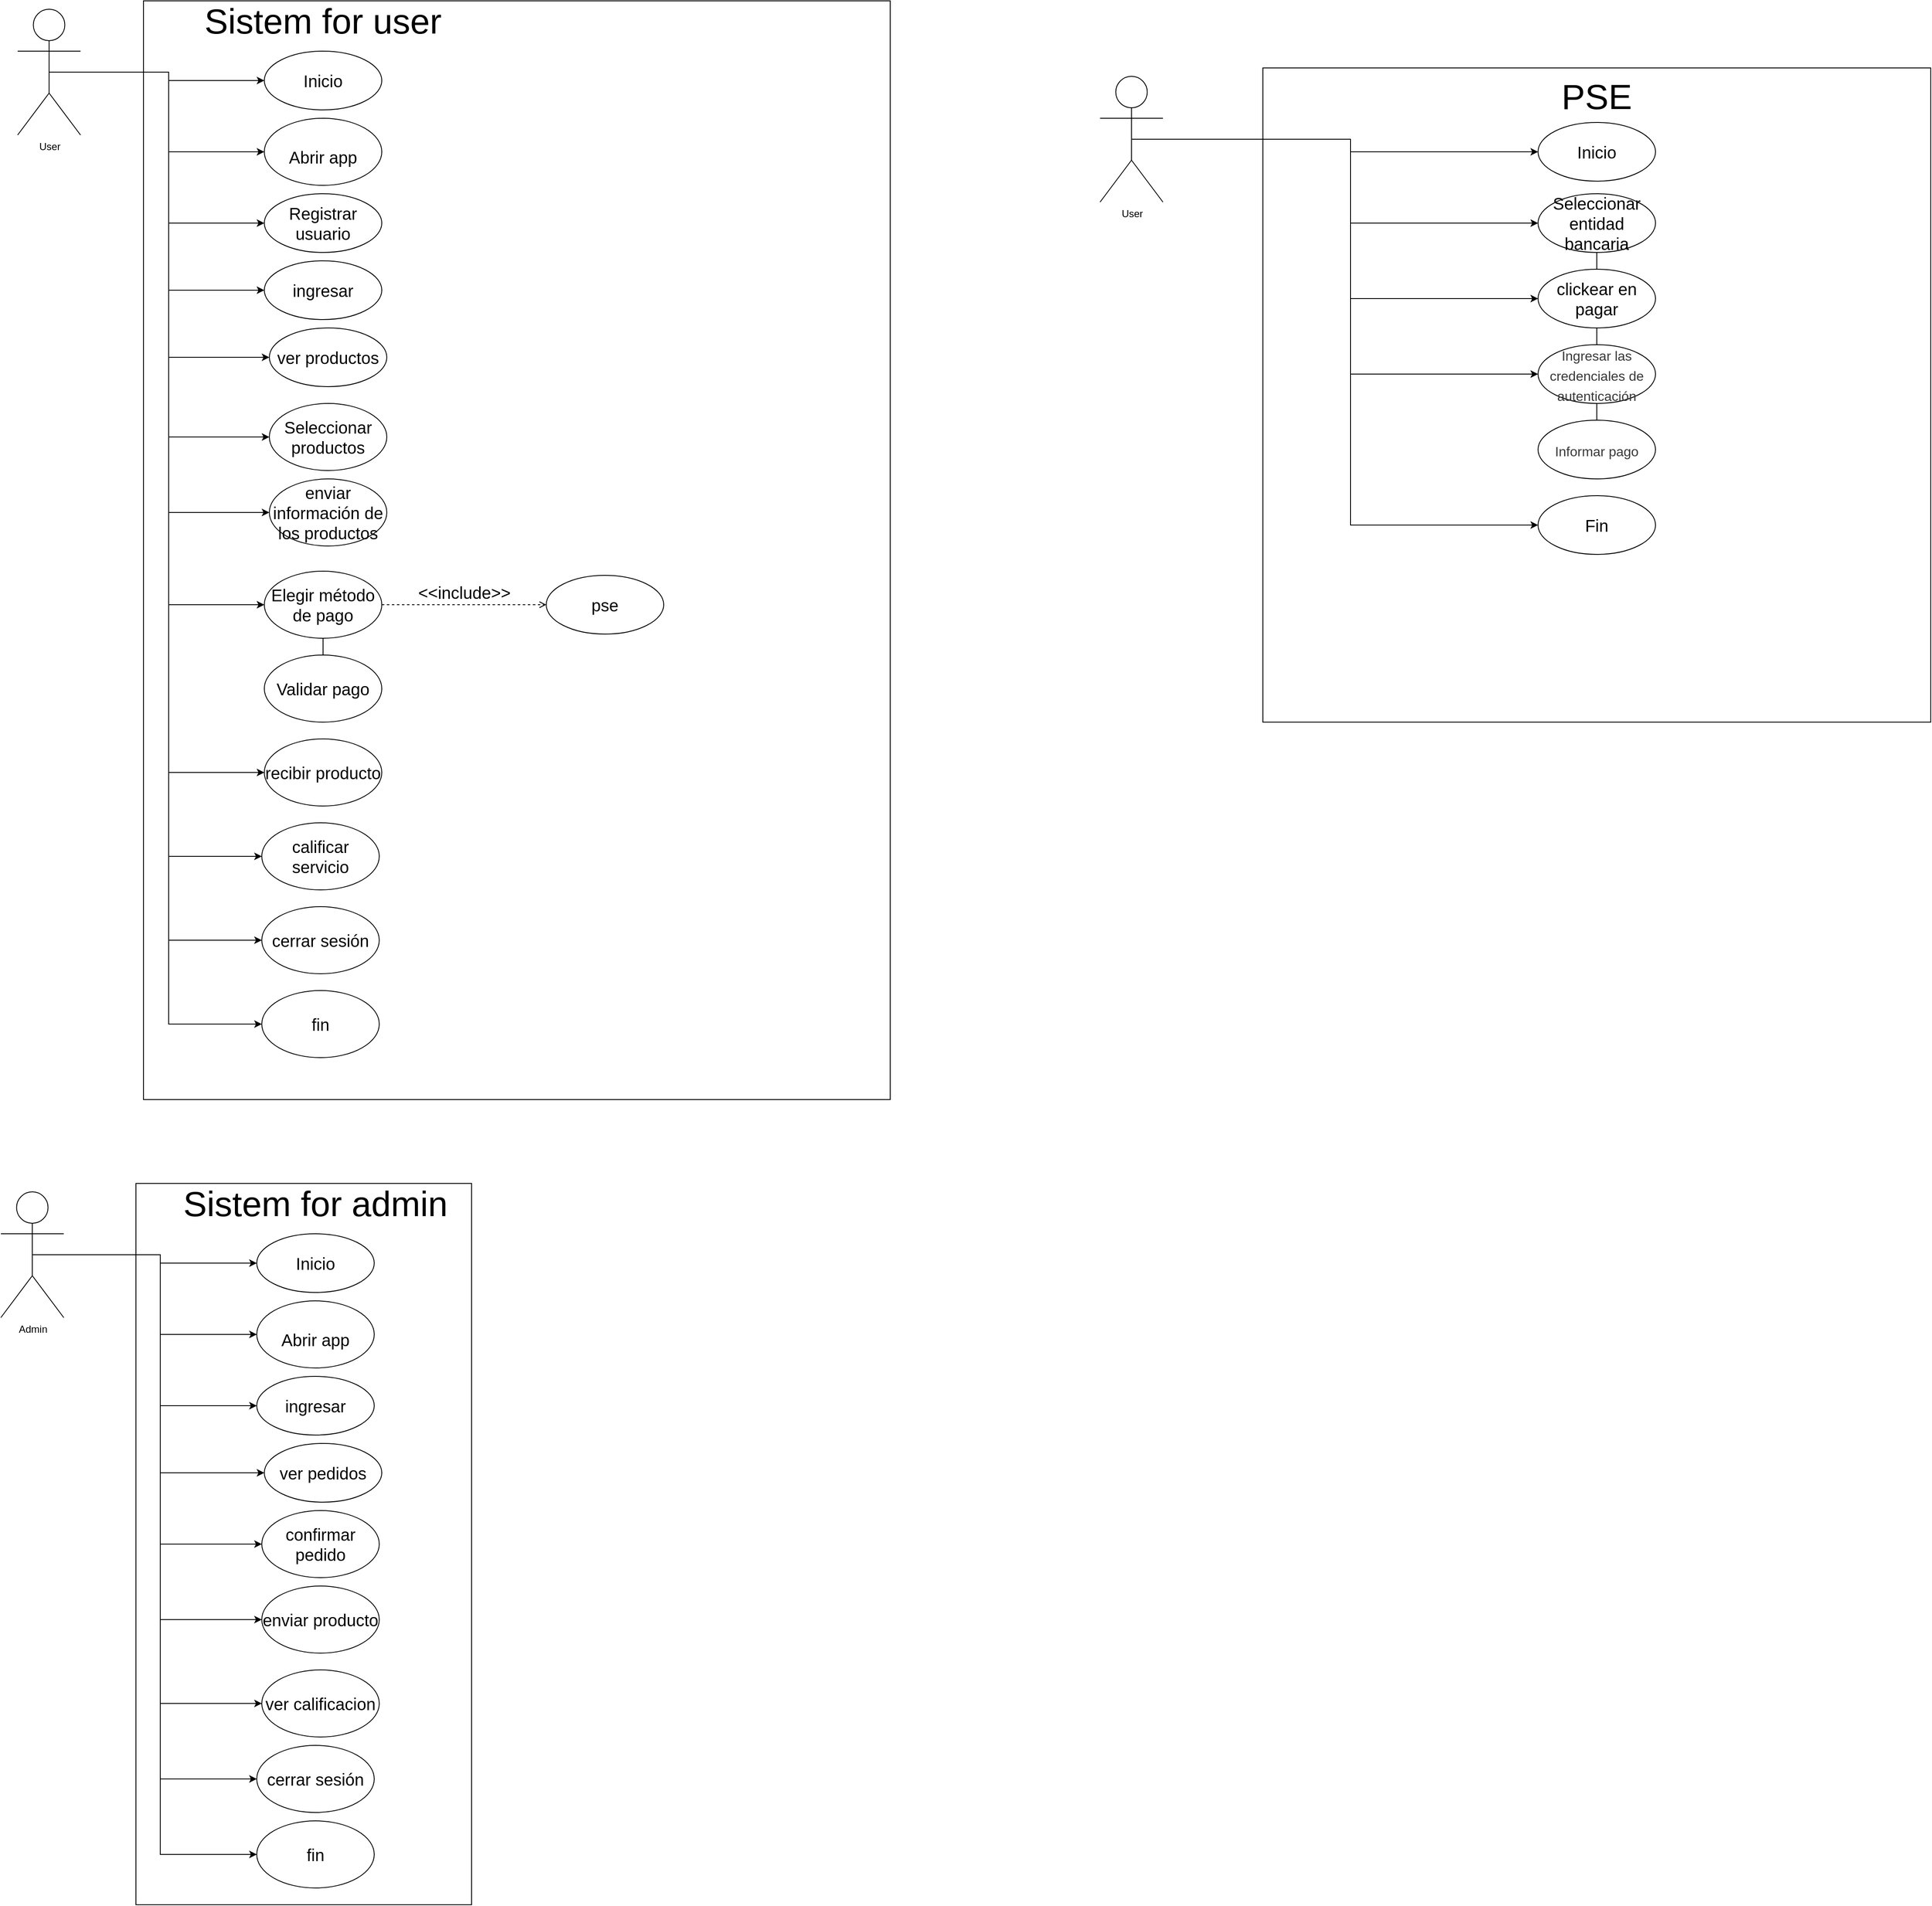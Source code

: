 <mxfile version="20.2.6" type="device"><diagram id="_E8sTGVdtTM9RaVqBMQ5" name="Página-1"><mxGraphModel dx="868" dy="464" grid="1" gridSize="10" guides="1" tooltips="1" connect="1" arrows="1" fold="1" page="1" pageScale="1" pageWidth="827" pageHeight="1169" math="0" shadow="0"><root><mxCell id="0"/><mxCell id="1" parent="0"/><mxCell id="Bgn3xDfmbCvF86SMiSTX-136" value="" style="rounded=0;whiteSpace=wrap;html=1;fontSize=20;" parent="1" vertex="1"><mxGeometry x="1534" y="120" width="796" height="780" as="geometry"/></mxCell><mxCell id="Bgn3xDfmbCvF86SMiSTX-25" value="" style="rounded=0;whiteSpace=wrap;html=1;" parent="1" vertex="1"><mxGeometry x="191" y="1450" width="400" height="860" as="geometry"/></mxCell><mxCell id="Bgn3xDfmbCvF86SMiSTX-66" style="edgeStyle=orthogonalEdgeStyle;rounded=0;orthogonalLoop=1;jettySize=auto;html=1;exitX=0.5;exitY=0.5;exitDx=0;exitDy=0;exitPerimeter=0;fontSize=20;endArrow=classic;endFill=1;" parent="1" source="Bgn3xDfmbCvF86SMiSTX-1" target="Bgn3xDfmbCvF86SMiSTX-27" edge="1"><mxGeometry relative="1" as="geometry"/></mxCell><mxCell id="Bgn3xDfmbCvF86SMiSTX-67" style="edgeStyle=orthogonalEdgeStyle;rounded=0;orthogonalLoop=1;jettySize=auto;html=1;exitX=0.5;exitY=0.5;exitDx=0;exitDy=0;exitPerimeter=0;fontSize=20;endArrow=classic;endFill=1;" parent="1" source="Bgn3xDfmbCvF86SMiSTX-1" target="Bgn3xDfmbCvF86SMiSTX-28" edge="1"><mxGeometry relative="1" as="geometry"/></mxCell><mxCell id="Bgn3xDfmbCvF86SMiSTX-69" style="edgeStyle=orthogonalEdgeStyle;rounded=0;orthogonalLoop=1;jettySize=auto;html=1;exitX=0.5;exitY=0.5;exitDx=0;exitDy=0;exitPerimeter=0;entryX=0;entryY=0.5;entryDx=0;entryDy=0;fontSize=20;endArrow=classic;endFill=1;" parent="1" source="Bgn3xDfmbCvF86SMiSTX-1" target="Bgn3xDfmbCvF86SMiSTX-30" edge="1"><mxGeometry relative="1" as="geometry"/></mxCell><mxCell id="Bgn3xDfmbCvF86SMiSTX-73" style="edgeStyle=orthogonalEdgeStyle;rounded=0;orthogonalLoop=1;jettySize=auto;html=1;exitX=0.5;exitY=0.5;exitDx=0;exitDy=0;exitPerimeter=0;entryX=0;entryY=0.5;entryDx=0;entryDy=0;fontSize=20;endArrow=classic;endFill=1;" parent="1" source="Bgn3xDfmbCvF86SMiSTX-1" target="Bgn3xDfmbCvF86SMiSTX-34" edge="1"><mxGeometry relative="1" as="geometry"><Array as="points"><mxPoint x="220" y="1535"/><mxPoint x="220" y="2070"/></Array></mxGeometry></mxCell><mxCell id="Bgn3xDfmbCvF86SMiSTX-74" style="edgeStyle=orthogonalEdgeStyle;rounded=0;orthogonalLoop=1;jettySize=auto;html=1;exitX=0.5;exitY=0.5;exitDx=0;exitDy=0;exitPerimeter=0;entryX=0;entryY=0.5;entryDx=0;entryDy=0;fontSize=20;endArrow=classic;endFill=1;" parent="1" source="Bgn3xDfmbCvF86SMiSTX-1" target="Bgn3xDfmbCvF86SMiSTX-37" edge="1"><mxGeometry relative="1" as="geometry"/></mxCell><mxCell id="Bgn3xDfmbCvF86SMiSTX-75" style="edgeStyle=orthogonalEdgeStyle;rounded=0;orthogonalLoop=1;jettySize=auto;html=1;exitX=0.5;exitY=0.5;exitDx=0;exitDy=0;exitPerimeter=0;entryX=0;entryY=0.5;entryDx=0;entryDy=0;fontSize=20;endArrow=classic;endFill=1;" parent="1" source="Bgn3xDfmbCvF86SMiSTX-1" target="Bgn3xDfmbCvF86SMiSTX-38" edge="1"><mxGeometry relative="1" as="geometry"/></mxCell><mxCell id="Bgn3xDfmbCvF86SMiSTX-76" style="edgeStyle=orthogonalEdgeStyle;rounded=0;orthogonalLoop=1;jettySize=auto;html=1;exitX=0.5;exitY=0.5;exitDx=0;exitDy=0;exitPerimeter=0;entryX=0;entryY=0.5;entryDx=0;entryDy=0;fontSize=20;endArrow=classic;endFill=1;" parent="1" source="Bgn3xDfmbCvF86SMiSTX-1" target="Bgn3xDfmbCvF86SMiSTX-31" edge="1"><mxGeometry relative="1" as="geometry"><Array as="points"><mxPoint x="220" y="1535"/><mxPoint x="220" y="1795"/></Array></mxGeometry></mxCell><mxCell id="Bgn3xDfmbCvF86SMiSTX-77" style="edgeStyle=orthogonalEdgeStyle;rounded=0;orthogonalLoop=1;jettySize=auto;html=1;exitX=0.5;exitY=0.5;exitDx=0;exitDy=0;exitPerimeter=0;entryX=0;entryY=0.5;entryDx=0;entryDy=0;fontSize=20;endArrow=classic;endFill=1;" parent="1" source="Bgn3xDfmbCvF86SMiSTX-1" target="Bgn3xDfmbCvF86SMiSTX-32" edge="1"><mxGeometry relative="1" as="geometry"><Array as="points"><mxPoint x="220" y="1535"/><mxPoint x="220" y="1880"/></Array></mxGeometry></mxCell><mxCell id="Bgn3xDfmbCvF86SMiSTX-78" style="edgeStyle=orthogonalEdgeStyle;rounded=0;orthogonalLoop=1;jettySize=auto;html=1;exitX=0.5;exitY=0.5;exitDx=0;exitDy=0;exitPerimeter=0;entryX=0;entryY=0.5;entryDx=0;entryDy=0;fontSize=20;endArrow=classic;endFill=1;" parent="1" source="Bgn3xDfmbCvF86SMiSTX-1" target="Bgn3xDfmbCvF86SMiSTX-33" edge="1"><mxGeometry relative="1" as="geometry"><Array as="points"><mxPoint x="220" y="1535"/><mxPoint x="220" y="1970"/></Array></mxGeometry></mxCell><mxCell id="Bgn3xDfmbCvF86SMiSTX-1" value="Admin" style="shape=umlActor;verticalLabelPosition=bottom;verticalAlign=top;html=1;outlineConnect=0;" parent="1" vertex="1"><mxGeometry x="30" y="1460" width="75" height="150" as="geometry"/></mxCell><mxCell id="Bgn3xDfmbCvF86SMiSTX-2" value="" style="rounded=0;whiteSpace=wrap;html=1;" parent="1" vertex="1"><mxGeometry x="200" y="40" width="890" height="1310" as="geometry"/></mxCell><mxCell id="Bgn3xDfmbCvF86SMiSTX-4" value="Sistem for user" style="text;html=1;strokeColor=none;fillColor=none;align=center;verticalAlign=middle;whiteSpace=wrap;rounded=0;fontSize=42;" parent="1" vertex="1"><mxGeometry x="254" y="50" width="320" height="30" as="geometry"/></mxCell><mxCell id="Bgn3xDfmbCvF86SMiSTX-5" value="Inicio" style="ellipse;whiteSpace=wrap;html=1;fontSize=20;" parent="1" vertex="1"><mxGeometry x="344" y="100" width="140" height="70" as="geometry"/></mxCell><mxCell id="Bgn3xDfmbCvF86SMiSTX-8" value="&lt;font style=&quot;font-size: 20px;&quot;&gt;Abrir app&lt;/font&gt;" style="ellipse;whiteSpace=wrap;html=1;fontSize=42;" parent="1" vertex="1"><mxGeometry x="344" y="180" width="140" height="80" as="geometry"/></mxCell><mxCell id="Bgn3xDfmbCvF86SMiSTX-9" value="&lt;font style=&quot;font-size: 20px;&quot;&gt;Registrar usuario&lt;/font&gt;" style="ellipse;whiteSpace=wrap;html=1;fontSize=20;" parent="1" vertex="1"><mxGeometry x="344" y="270" width="140" height="70" as="geometry"/></mxCell><mxCell id="Bgn3xDfmbCvF86SMiSTX-10" value="ingresar" style="ellipse;whiteSpace=wrap;html=1;fontSize=20;" parent="1" vertex="1"><mxGeometry x="344" y="350" width="140" height="70" as="geometry"/></mxCell><mxCell id="Bgn3xDfmbCvF86SMiSTX-11" value="ver productos" style="ellipse;whiteSpace=wrap;html=1;fontSize=20;" parent="1" vertex="1"><mxGeometry x="350" y="430" width="140" height="70" as="geometry"/></mxCell><mxCell id="Bgn3xDfmbCvF86SMiSTX-12" value="&lt;span style=&quot;font-size: 20px;&quot;&gt;Seleccionar productos&lt;/span&gt;" style="ellipse;whiteSpace=wrap;html=1;fontSize=20;" parent="1" vertex="1"><mxGeometry x="350" y="520" width="140" height="80" as="geometry"/></mxCell><mxCell id="Bgn3xDfmbCvF86SMiSTX-13" value="&lt;font style=&quot;font-size: 20px;&quot;&gt;enviar información de los productos&lt;/font&gt;" style="ellipse;whiteSpace=wrap;html=1;fontSize=20;" parent="1" vertex="1"><mxGeometry x="350" y="610" width="140" height="80" as="geometry"/></mxCell><mxCell id="Bgn3xDfmbCvF86SMiSTX-57" style="edgeStyle=orthogonalEdgeStyle;rounded=0;orthogonalLoop=1;jettySize=auto;html=1;exitX=0.5;exitY=1;exitDx=0;exitDy=0;entryX=0.5;entryY=0;entryDx=0;entryDy=0;fontSize=20;endArrow=none;endFill=0;" parent="1" source="Bgn3xDfmbCvF86SMiSTX-20" target="Bgn3xDfmbCvF86SMiSTX-52" edge="1"><mxGeometry relative="1" as="geometry"/></mxCell><mxCell id="Bgn3xDfmbCvF86SMiSTX-20" value="&lt;font style=&quot;font-size: 20px;&quot;&gt;Elegir método de pago&lt;/font&gt;" style="ellipse;whiteSpace=wrap;html=1;fontSize=20;" parent="1" vertex="1"><mxGeometry x="344" y="720" width="140" height="80" as="geometry"/></mxCell><mxCell id="Bgn3xDfmbCvF86SMiSTX-21" value="&lt;font style=&quot;font-size: 20px;&quot;&gt;recibir producto&lt;br&gt;&lt;/font&gt;" style="ellipse;whiteSpace=wrap;html=1;fontSize=20;" parent="1" vertex="1"><mxGeometry x="344" y="920" width="140" height="80" as="geometry"/></mxCell><mxCell id="Bgn3xDfmbCvF86SMiSTX-22" value="&lt;font style=&quot;font-size: 20px;&quot;&gt;calificar servicio&lt;/font&gt;" style="ellipse;whiteSpace=wrap;html=1;fontSize=20;" parent="1" vertex="1"><mxGeometry x="341" y="1020" width="140" height="80" as="geometry"/></mxCell><mxCell id="Bgn3xDfmbCvF86SMiSTX-23" value="cerrar sesión" style="ellipse;whiteSpace=wrap;html=1;fontSize=20;" parent="1" vertex="1"><mxGeometry x="341" y="1120" width="140" height="80" as="geometry"/></mxCell><mxCell id="Bgn3xDfmbCvF86SMiSTX-24" value="fin" style="ellipse;whiteSpace=wrap;html=1;fontSize=20;" parent="1" vertex="1"><mxGeometry x="341" y="1220" width="140" height="80" as="geometry"/></mxCell><mxCell id="Bgn3xDfmbCvF86SMiSTX-26" value="Sistem for admin" style="text;html=1;strokeColor=none;fillColor=none;align=center;verticalAlign=middle;whiteSpace=wrap;rounded=0;fontSize=42;" parent="1" vertex="1"><mxGeometry x="245" y="1460" width="320" height="30" as="geometry"/></mxCell><mxCell id="Bgn3xDfmbCvF86SMiSTX-27" value="Inicio" style="ellipse;whiteSpace=wrap;html=1;fontSize=20;" parent="1" vertex="1"><mxGeometry x="335" y="1510" width="140" height="70" as="geometry"/></mxCell><mxCell id="Bgn3xDfmbCvF86SMiSTX-28" value="&lt;font style=&quot;font-size: 20px;&quot;&gt;Abrir app&lt;/font&gt;" style="ellipse;whiteSpace=wrap;html=1;fontSize=42;" parent="1" vertex="1"><mxGeometry x="335" y="1590" width="140" height="80" as="geometry"/></mxCell><mxCell id="Bgn3xDfmbCvF86SMiSTX-30" value="ingresar" style="ellipse;whiteSpace=wrap;html=1;fontSize=20;" parent="1" vertex="1"><mxGeometry x="335" y="1680" width="140" height="70" as="geometry"/></mxCell><mxCell id="Bgn3xDfmbCvF86SMiSTX-31" value="ver pedidos" style="ellipse;whiteSpace=wrap;html=1;fontSize=20;" parent="1" vertex="1"><mxGeometry x="344" y="1760" width="140" height="70" as="geometry"/></mxCell><mxCell id="Bgn3xDfmbCvF86SMiSTX-32" value="&lt;span style=&quot;font-size: 20px;&quot;&gt;confirmar pedido&lt;/span&gt;" style="ellipse;whiteSpace=wrap;html=1;fontSize=20;" parent="1" vertex="1"><mxGeometry x="341" y="1840" width="140" height="80" as="geometry"/></mxCell><mxCell id="Bgn3xDfmbCvF86SMiSTX-33" value="enviar producto" style="ellipse;whiteSpace=wrap;html=1;fontSize=20;" parent="1" vertex="1"><mxGeometry x="341" y="1930" width="140" height="80" as="geometry"/></mxCell><mxCell id="Bgn3xDfmbCvF86SMiSTX-34" value="&lt;font style=&quot;font-size: 20px;&quot;&gt;ver calificacion&lt;/font&gt;" style="ellipse;whiteSpace=wrap;html=1;fontSize=20;" parent="1" vertex="1"><mxGeometry x="341" y="2030" width="140" height="80" as="geometry"/></mxCell><mxCell id="Bgn3xDfmbCvF86SMiSTX-37" value="cerrar sesión" style="ellipse;whiteSpace=wrap;html=1;fontSize=20;" parent="1" vertex="1"><mxGeometry x="335" y="2120" width="140" height="80" as="geometry"/></mxCell><mxCell id="Bgn3xDfmbCvF86SMiSTX-38" value="fin" style="ellipse;whiteSpace=wrap;html=1;fontSize=20;" parent="1" vertex="1"><mxGeometry x="335" y="2210" width="140" height="80" as="geometry"/></mxCell><mxCell id="Bgn3xDfmbCvF86SMiSTX-49" style="edgeStyle=orthogonalEdgeStyle;rounded=0;orthogonalLoop=1;jettySize=auto;html=1;exitX=0.5;exitY=0.5;exitDx=0;exitDy=0;exitPerimeter=0;entryX=0;entryY=0.5;entryDx=0;entryDy=0;fontSize=20;" parent="1" source="Bgn3xDfmbCvF86SMiSTX-39" target="Bgn3xDfmbCvF86SMiSTX-5" edge="1"><mxGeometry relative="1" as="geometry"><Array as="points"><mxPoint x="230" y="125"/><mxPoint x="230" y="135"/></Array></mxGeometry></mxCell><mxCell id="Bgn3xDfmbCvF86SMiSTX-50" style="edgeStyle=orthogonalEdgeStyle;rounded=0;orthogonalLoop=1;jettySize=auto;html=1;exitX=0.5;exitY=0.5;exitDx=0;exitDy=0;exitPerimeter=0;fontSize=20;" parent="1" source="Bgn3xDfmbCvF86SMiSTX-39" target="Bgn3xDfmbCvF86SMiSTX-8" edge="1"><mxGeometry relative="1" as="geometry"><Array as="points"><mxPoint x="230" y="125"/><mxPoint x="230" y="220"/></Array></mxGeometry></mxCell><mxCell id="Bgn3xDfmbCvF86SMiSTX-51" style="edgeStyle=orthogonalEdgeStyle;rounded=0;orthogonalLoop=1;jettySize=auto;html=1;exitX=0.5;exitY=0.5;exitDx=0;exitDy=0;exitPerimeter=0;entryX=0;entryY=0.5;entryDx=0;entryDy=0;fontSize=20;" parent="1" source="Bgn3xDfmbCvF86SMiSTX-39" target="Bgn3xDfmbCvF86SMiSTX-9" edge="1"><mxGeometry relative="1" as="geometry"><Array as="points"><mxPoint x="230" y="125"/><mxPoint x="230" y="305"/></Array></mxGeometry></mxCell><mxCell id="Bgn3xDfmbCvF86SMiSTX-55" style="edgeStyle=orthogonalEdgeStyle;rounded=0;orthogonalLoop=1;jettySize=auto;html=1;exitX=0.5;exitY=0.5;exitDx=0;exitDy=0;exitPerimeter=0;entryX=0;entryY=0.5;entryDx=0;entryDy=0;fontSize=20;" parent="1" source="Bgn3xDfmbCvF86SMiSTX-39" target="Bgn3xDfmbCvF86SMiSTX-10" edge="1"><mxGeometry relative="1" as="geometry"><Array as="points"><mxPoint x="230" y="125"/><mxPoint x="230" y="385"/></Array></mxGeometry></mxCell><mxCell id="Bgn3xDfmbCvF86SMiSTX-56" style="edgeStyle=orthogonalEdgeStyle;rounded=0;orthogonalLoop=1;jettySize=auto;html=1;exitX=0.5;exitY=0.5;exitDx=0;exitDy=0;exitPerimeter=0;entryX=0;entryY=0.5;entryDx=0;entryDy=0;fontSize=20;" parent="1" source="Bgn3xDfmbCvF86SMiSTX-39" target="Bgn3xDfmbCvF86SMiSTX-11" edge="1"><mxGeometry relative="1" as="geometry"><Array as="points"><mxPoint x="230" y="125"/><mxPoint x="230" y="465"/></Array></mxGeometry></mxCell><mxCell id="Bgn3xDfmbCvF86SMiSTX-58" style="edgeStyle=orthogonalEdgeStyle;rounded=0;orthogonalLoop=1;jettySize=auto;html=1;exitX=0.5;exitY=0.5;exitDx=0;exitDy=0;exitPerimeter=0;entryX=0;entryY=0.5;entryDx=0;entryDy=0;fontSize=20;endArrow=classic;endFill=1;" parent="1" source="Bgn3xDfmbCvF86SMiSTX-39" target="Bgn3xDfmbCvF86SMiSTX-12" edge="1"><mxGeometry relative="1" as="geometry"><Array as="points"><mxPoint x="230" y="125"/><mxPoint x="230" y="560"/></Array></mxGeometry></mxCell><mxCell id="Bgn3xDfmbCvF86SMiSTX-59" style="edgeStyle=orthogonalEdgeStyle;rounded=0;orthogonalLoop=1;jettySize=auto;html=1;exitX=0.5;exitY=0.5;exitDx=0;exitDy=0;exitPerimeter=0;entryX=0;entryY=0.5;entryDx=0;entryDy=0;fontSize=20;endArrow=classic;endFill=1;" parent="1" source="Bgn3xDfmbCvF86SMiSTX-39" target="Bgn3xDfmbCvF86SMiSTX-13" edge="1"><mxGeometry relative="1" as="geometry"><Array as="points"><mxPoint x="230" y="125"/><mxPoint x="230" y="650"/></Array></mxGeometry></mxCell><mxCell id="Bgn3xDfmbCvF86SMiSTX-60" style="edgeStyle=orthogonalEdgeStyle;rounded=0;orthogonalLoop=1;jettySize=auto;html=1;exitX=0.5;exitY=0.5;exitDx=0;exitDy=0;exitPerimeter=0;entryX=0;entryY=0.5;entryDx=0;entryDy=0;fontSize=20;endArrow=classic;endFill=1;" parent="1" source="Bgn3xDfmbCvF86SMiSTX-39" target="Bgn3xDfmbCvF86SMiSTX-20" edge="1"><mxGeometry relative="1" as="geometry"><Array as="points"><mxPoint x="230" y="125"/><mxPoint x="230" y="760"/></Array></mxGeometry></mxCell><mxCell id="Bgn3xDfmbCvF86SMiSTX-61" style="edgeStyle=orthogonalEdgeStyle;rounded=0;orthogonalLoop=1;jettySize=auto;html=1;exitX=0.5;exitY=0.5;exitDx=0;exitDy=0;exitPerimeter=0;entryX=0;entryY=0.5;entryDx=0;entryDy=0;fontSize=20;endArrow=classic;endFill=1;" parent="1" source="Bgn3xDfmbCvF86SMiSTX-39" target="Bgn3xDfmbCvF86SMiSTX-21" edge="1"><mxGeometry relative="1" as="geometry"><Array as="points"><mxPoint x="230" y="125"/><mxPoint x="230" y="960"/></Array></mxGeometry></mxCell><mxCell id="Bgn3xDfmbCvF86SMiSTX-62" style="edgeStyle=orthogonalEdgeStyle;rounded=0;orthogonalLoop=1;jettySize=auto;html=1;exitX=0.5;exitY=0.5;exitDx=0;exitDy=0;exitPerimeter=0;entryX=0;entryY=0.5;entryDx=0;entryDy=0;fontSize=20;endArrow=classic;endFill=1;" parent="1" source="Bgn3xDfmbCvF86SMiSTX-39" target="Bgn3xDfmbCvF86SMiSTX-22" edge="1"><mxGeometry relative="1" as="geometry"><Array as="points"><mxPoint x="230" y="125"/><mxPoint x="230" y="1060"/></Array></mxGeometry></mxCell><mxCell id="Bgn3xDfmbCvF86SMiSTX-63" style="edgeStyle=orthogonalEdgeStyle;rounded=0;orthogonalLoop=1;jettySize=auto;html=1;exitX=0.5;exitY=0.5;exitDx=0;exitDy=0;exitPerimeter=0;entryX=0;entryY=0.5;entryDx=0;entryDy=0;fontSize=20;endArrow=classic;endFill=1;" parent="1" source="Bgn3xDfmbCvF86SMiSTX-39" target="Bgn3xDfmbCvF86SMiSTX-23" edge="1"><mxGeometry relative="1" as="geometry"><Array as="points"><mxPoint x="230" y="125"/><mxPoint x="230" y="1160"/></Array></mxGeometry></mxCell><mxCell id="Bgn3xDfmbCvF86SMiSTX-64" style="edgeStyle=orthogonalEdgeStyle;rounded=0;orthogonalLoop=1;jettySize=auto;html=1;exitX=0.5;exitY=0.5;exitDx=0;exitDy=0;exitPerimeter=0;entryX=0;entryY=0.5;entryDx=0;entryDy=0;fontSize=20;endArrow=classic;endFill=1;" parent="1" source="Bgn3xDfmbCvF86SMiSTX-39" target="Bgn3xDfmbCvF86SMiSTX-24" edge="1"><mxGeometry relative="1" as="geometry"><Array as="points"><mxPoint x="230" y="125"/><mxPoint x="230" y="1260"/></Array></mxGeometry></mxCell><mxCell id="Bgn3xDfmbCvF86SMiSTX-39" value="User" style="shape=umlActor;verticalLabelPosition=bottom;verticalAlign=top;html=1;outlineConnect=0;" parent="1" vertex="1"><mxGeometry x="50" y="50" width="75" height="150" as="geometry"/></mxCell><mxCell id="Bgn3xDfmbCvF86SMiSTX-52" value="&lt;font style=&quot;font-size: 20px;&quot;&gt;Validar pago&lt;br&gt;&lt;/font&gt;" style="ellipse;whiteSpace=wrap;html=1;fontSize=20;" parent="1" vertex="1"><mxGeometry x="344" y="820" width="140" height="80" as="geometry"/></mxCell><mxCell id="Bgn3xDfmbCvF86SMiSTX-130" value="&amp;lt;&amp;lt;include&amp;gt;&amp;gt;" style="html=1;verticalAlign=bottom;labelBackgroundColor=none;endArrow=open;endFill=0;dashed=1;rounded=0;fontSize=20;exitX=1;exitY=0.5;exitDx=0;exitDy=0;entryX=0;entryY=0.5;entryDx=0;entryDy=0;" parent="1" source="Bgn3xDfmbCvF86SMiSTX-20" target="Bgn3xDfmbCvF86SMiSTX-131" edge="1"><mxGeometry width="160" relative="1" as="geometry"><mxPoint x="1430" y="850" as="sourcePoint"/><mxPoint x="610" y="760" as="targetPoint"/></mxGeometry></mxCell><mxCell id="Bgn3xDfmbCvF86SMiSTX-131" value="pse&lt;br&gt;" style="ellipse;whiteSpace=wrap;html=1;fontSize=20;" parent="1" vertex="1"><mxGeometry x="680" y="725" width="140" height="70" as="geometry"/></mxCell><mxCell id="MKNmDF5UiueHZoXbXNse-9" style="edgeStyle=orthogonalEdgeStyle;rounded=0;orthogonalLoop=1;jettySize=auto;html=1;exitX=0.5;exitY=0.5;exitDx=0;exitDy=0;exitPerimeter=0;entryX=0;entryY=0.5;entryDx=0;entryDy=0;" edge="1" parent="1" source="Bgn3xDfmbCvF86SMiSTX-134" target="MKNmDF5UiueHZoXbXNse-3"><mxGeometry relative="1" as="geometry"/></mxCell><mxCell id="MKNmDF5UiueHZoXbXNse-10" style="edgeStyle=orthogonalEdgeStyle;rounded=0;orthogonalLoop=1;jettySize=auto;html=1;exitX=0.5;exitY=0.5;exitDx=0;exitDy=0;exitPerimeter=0;entryX=0;entryY=0.5;entryDx=0;entryDy=0;" edge="1" parent="1" source="Bgn3xDfmbCvF86SMiSTX-134" target="MKNmDF5UiueHZoXbXNse-4"><mxGeometry relative="1" as="geometry"/></mxCell><mxCell id="MKNmDF5UiueHZoXbXNse-11" style="edgeStyle=orthogonalEdgeStyle;rounded=0;orthogonalLoop=1;jettySize=auto;html=1;exitX=0.5;exitY=0.5;exitDx=0;exitDy=0;exitPerimeter=0;entryX=0;entryY=0.5;entryDx=0;entryDy=0;" edge="1" parent="1" source="Bgn3xDfmbCvF86SMiSTX-134" target="MKNmDF5UiueHZoXbXNse-5"><mxGeometry relative="1" as="geometry"/></mxCell><mxCell id="MKNmDF5UiueHZoXbXNse-12" style="edgeStyle=orthogonalEdgeStyle;rounded=0;orthogonalLoop=1;jettySize=auto;html=1;exitX=0.5;exitY=0.5;exitDx=0;exitDy=0;exitPerimeter=0;entryX=0;entryY=0.5;entryDx=0;entryDy=0;" edge="1" parent="1" source="Bgn3xDfmbCvF86SMiSTX-134" target="MKNmDF5UiueHZoXbXNse-6"><mxGeometry relative="1" as="geometry"/></mxCell><mxCell id="MKNmDF5UiueHZoXbXNse-13" style="edgeStyle=orthogonalEdgeStyle;rounded=0;orthogonalLoop=1;jettySize=auto;html=1;exitX=0.5;exitY=0.5;exitDx=0;exitDy=0;exitPerimeter=0;entryX=0;entryY=0.5;entryDx=0;entryDy=0;" edge="1" parent="1" source="Bgn3xDfmbCvF86SMiSTX-134" target="MKNmDF5UiueHZoXbXNse-8"><mxGeometry relative="1" as="geometry"/></mxCell><mxCell id="Bgn3xDfmbCvF86SMiSTX-134" value="User" style="shape=umlActor;verticalLabelPosition=bottom;verticalAlign=top;html=1;outlineConnect=0;" parent="1" vertex="1"><mxGeometry x="1340" y="130" width="75" height="150" as="geometry"/></mxCell><mxCell id="MKNmDF5UiueHZoXbXNse-2" value="PSE" style="text;html=1;strokeColor=none;fillColor=none;align=center;verticalAlign=middle;whiteSpace=wrap;rounded=0;fontSize=42;" vertex="1" parent="1"><mxGeometry x="1772" y="140" width="320" height="30" as="geometry"/></mxCell><mxCell id="MKNmDF5UiueHZoXbXNse-3" value="Inicio" style="ellipse;whiteSpace=wrap;html=1;fontSize=20;" vertex="1" parent="1"><mxGeometry x="1862" y="185" width="140" height="70" as="geometry"/></mxCell><mxCell id="MKNmDF5UiueHZoXbXNse-15" style="edgeStyle=orthogonalEdgeStyle;rounded=0;orthogonalLoop=1;jettySize=auto;html=1;exitX=0.5;exitY=1;exitDx=0;exitDy=0;entryX=0.5;entryY=0;entryDx=0;entryDy=0;endArrow=none;endFill=0;" edge="1" parent="1" source="MKNmDF5UiueHZoXbXNse-4" target="MKNmDF5UiueHZoXbXNse-5"><mxGeometry relative="1" as="geometry"/></mxCell><mxCell id="MKNmDF5UiueHZoXbXNse-4" value="Seleccionar entidad bancaria" style="ellipse;whiteSpace=wrap;html=1;fontSize=20;" vertex="1" parent="1"><mxGeometry x="1862" y="270" width="140" height="70" as="geometry"/></mxCell><mxCell id="MKNmDF5UiueHZoXbXNse-16" style="edgeStyle=orthogonalEdgeStyle;rounded=0;orthogonalLoop=1;jettySize=auto;html=1;exitX=0.5;exitY=1;exitDx=0;exitDy=0;entryX=0.5;entryY=0;entryDx=0;entryDy=0;endArrow=none;endFill=0;" edge="1" parent="1" source="MKNmDF5UiueHZoXbXNse-5" target="MKNmDF5UiueHZoXbXNse-6"><mxGeometry relative="1" as="geometry"/></mxCell><mxCell id="MKNmDF5UiueHZoXbXNse-5" value="clickear en pagar" style="ellipse;whiteSpace=wrap;html=1;fontSize=20;" vertex="1" parent="1"><mxGeometry x="1862" y="360" width="140" height="70" as="geometry"/></mxCell><mxCell id="MKNmDF5UiueHZoXbXNse-14" style="edgeStyle=orthogonalEdgeStyle;rounded=0;orthogonalLoop=1;jettySize=auto;html=1;exitX=0.5;exitY=1;exitDx=0;exitDy=0;entryX=0.5;entryY=0;entryDx=0;entryDy=0;endArrow=none;endFill=0;" edge="1" parent="1" source="MKNmDF5UiueHZoXbXNse-6" target="MKNmDF5UiueHZoXbXNse-7"><mxGeometry relative="1" as="geometry"/></mxCell><mxCell id="MKNmDF5UiueHZoXbXNse-6" value="&lt;span style=&quot;color: rgb(57, 57, 57); font-family: open_sansregular, Arial, Helvetica, sans-serif; font-size: 16px; text-align: start;&quot;&gt;Ingresar las credenciales de autenticación&lt;/span&gt;" style="ellipse;whiteSpace=wrap;html=1;fontSize=20;" vertex="1" parent="1"><mxGeometry x="1862" y="450" width="140" height="70" as="geometry"/></mxCell><mxCell id="MKNmDF5UiueHZoXbXNse-7" value="&lt;div style=&quot;text-align: start;&quot;&gt;&lt;span style=&quot;background-color: initial; font-size: 16px;&quot;&gt;&lt;font face=&quot;open_sansregular, Arial, Helvetica, sans-serif&quot; color=&quot;#393939&quot;&gt;Informar pago&lt;/font&gt;&lt;/span&gt;&lt;/div&gt;" style="ellipse;whiteSpace=wrap;html=1;fontSize=20;" vertex="1" parent="1"><mxGeometry x="1862" y="540" width="140" height="70" as="geometry"/></mxCell><mxCell id="MKNmDF5UiueHZoXbXNse-8" value="Fin" style="ellipse;whiteSpace=wrap;html=1;fontSize=20;" vertex="1" parent="1"><mxGeometry x="1862" y="630" width="140" height="70" as="geometry"/></mxCell></root></mxGraphModel></diagram></mxfile>